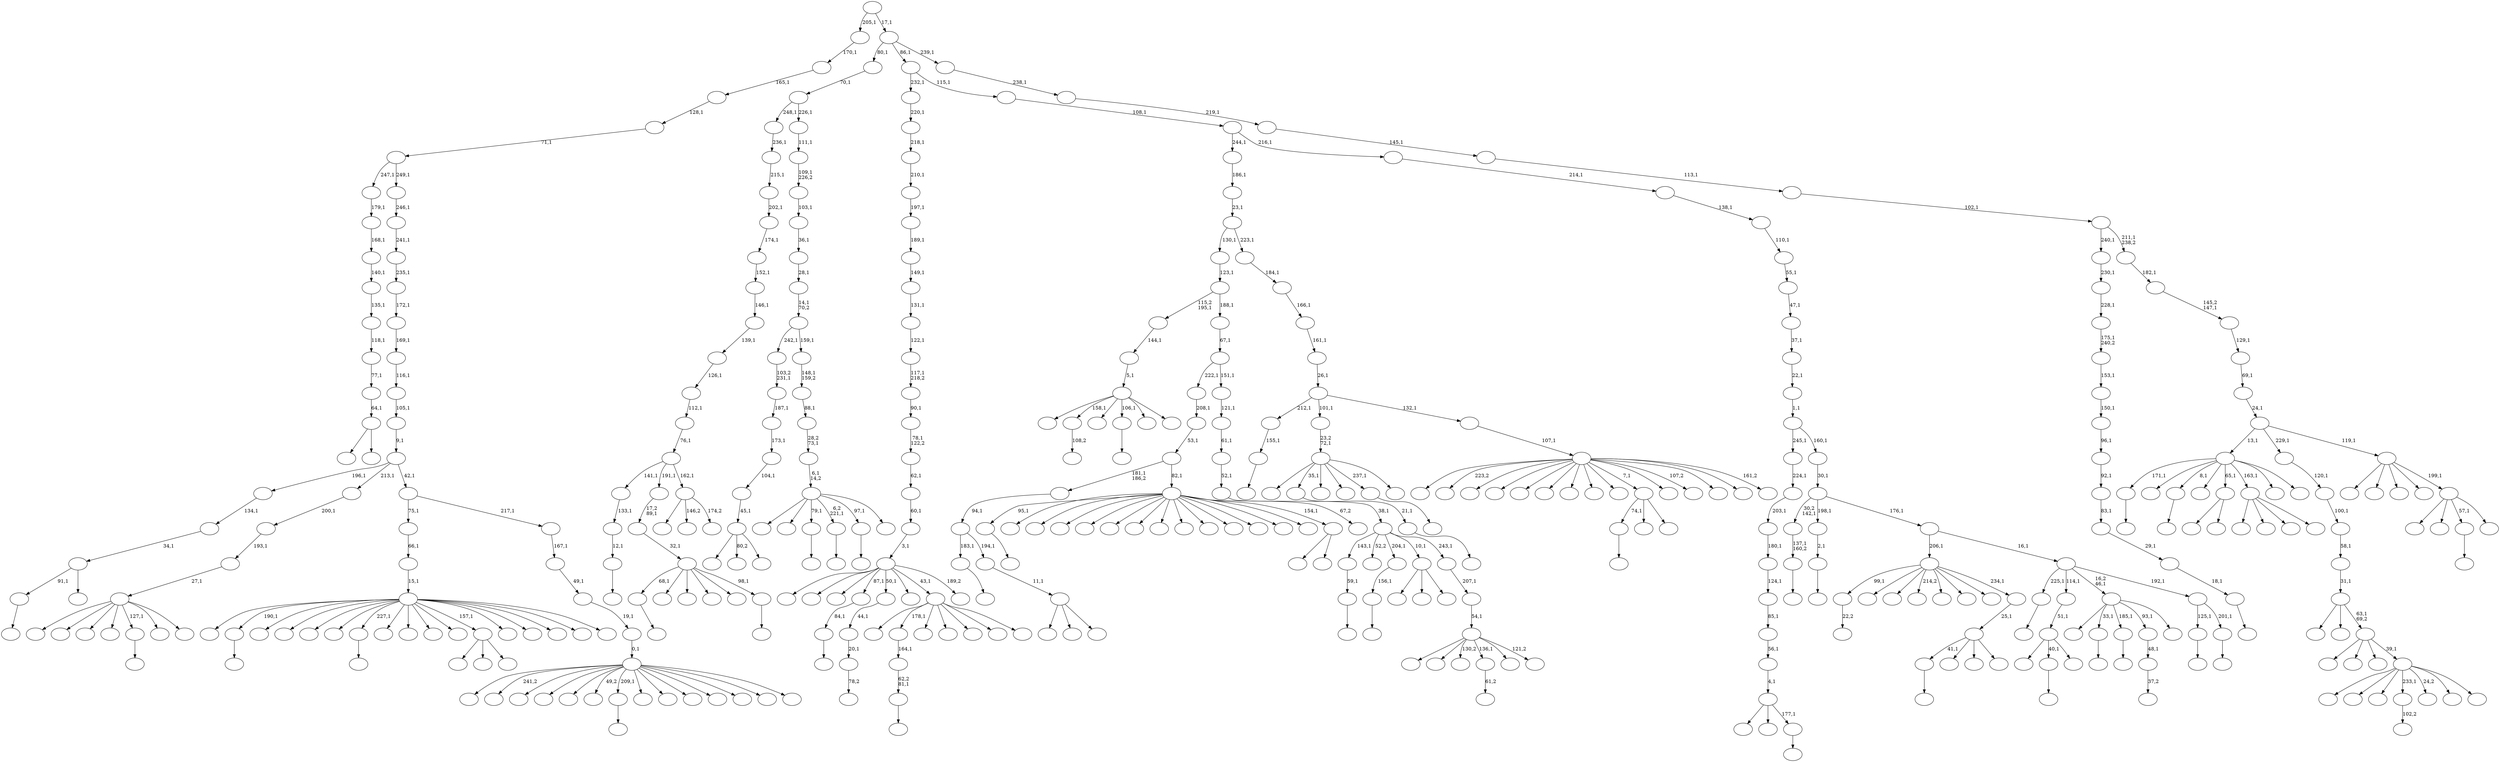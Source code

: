 digraph T {
	450 [label=""]
	449 [label=""]
	448 [label=""]
	447 [label=""]
	446 [label=""]
	445 [label=""]
	444 [label=""]
	443 [label=""]
	442 [label=""]
	441 [label=""]
	440 [label=""]
	439 [label=""]
	438 [label=""]
	437 [label=""]
	436 [label=""]
	435 [label=""]
	434 [label=""]
	433 [label=""]
	432 [label=""]
	431 [label=""]
	430 [label=""]
	429 [label=""]
	428 [label=""]
	427 [label=""]
	426 [label=""]
	425 [label=""]
	424 [label=""]
	423 [label=""]
	422 [label=""]
	421 [label=""]
	420 [label=""]
	419 [label=""]
	418 [label=""]
	417 [label=""]
	416 [label=""]
	415 [label=""]
	414 [label=""]
	413 [label=""]
	412 [label=""]
	411 [label=""]
	410 [label=""]
	409 [label=""]
	408 [label=""]
	407 [label=""]
	406 [label=""]
	405 [label=""]
	404 [label=""]
	403 [label=""]
	402 [label=""]
	401 [label=""]
	400 [label=""]
	399 [label=""]
	398 [label=""]
	397 [label=""]
	396 [label=""]
	395 [label=""]
	394 [label=""]
	393 [label=""]
	392 [label=""]
	391 [label=""]
	390 [label=""]
	389 [label=""]
	388 [label=""]
	387 [label=""]
	386 [label=""]
	385 [label=""]
	384 [label=""]
	383 [label=""]
	382 [label=""]
	381 [label=""]
	380 [label=""]
	379 [label=""]
	378 [label=""]
	377 [label=""]
	376 [label=""]
	375 [label=""]
	374 [label=""]
	373 [label=""]
	372 [label=""]
	371 [label=""]
	370 [label=""]
	369 [label=""]
	368 [label=""]
	367 [label=""]
	366 [label=""]
	365 [label=""]
	364 [label=""]
	363 [label=""]
	362 [label=""]
	361 [label=""]
	360 [label=""]
	359 [label=""]
	358 [label=""]
	357 [label=""]
	356 [label=""]
	355 [label=""]
	354 [label=""]
	353 [label=""]
	352 [label=""]
	351 [label=""]
	350 [label=""]
	349 [label=""]
	348 [label=""]
	347 [label=""]
	346 [label=""]
	345 [label=""]
	344 [label=""]
	343 [label=""]
	342 [label=""]
	341 [label=""]
	340 [label=""]
	339 [label=""]
	338 [label=""]
	337 [label=""]
	336 [label=""]
	335 [label=""]
	334 [label=""]
	333 [label=""]
	332 [label=""]
	331 [label=""]
	330 [label=""]
	329 [label=""]
	328 [label=""]
	327 [label=""]
	326 [label=""]
	325 [label=""]
	324 [label=""]
	323 [label=""]
	322 [label=""]
	321 [label=""]
	320 [label=""]
	319 [label=""]
	318 [label=""]
	317 [label=""]
	316 [label=""]
	315 [label=""]
	314 [label=""]
	313 [label=""]
	312 [label=""]
	311 [label=""]
	310 [label=""]
	309 [label=""]
	308 [label=""]
	307 [label=""]
	306 [label=""]
	305 [label=""]
	304 [label=""]
	303 [label=""]
	302 [label=""]
	301 [label=""]
	300 [label=""]
	299 [label=""]
	298 [label=""]
	297 [label=""]
	296 [label=""]
	295 [label=""]
	294 [label=""]
	293 [label=""]
	292 [label=""]
	291 [label=""]
	290 [label=""]
	289 [label=""]
	288 [label=""]
	287 [label=""]
	286 [label=""]
	285 [label=""]
	284 [label=""]
	283 [label=""]
	282 [label=""]
	281 [label=""]
	280 [label=""]
	279 [label=""]
	278 [label=""]
	277 [label=""]
	276 [label=""]
	275 [label=""]
	274 [label=""]
	273 [label=""]
	272 [label=""]
	271 [label=""]
	270 [label=""]
	269 [label=""]
	268 [label=""]
	267 [label=""]
	266 [label=""]
	265 [label=""]
	264 [label=""]
	263 [label=""]
	262 [label=""]
	261 [label=""]
	260 [label=""]
	259 [label=""]
	258 [label=""]
	257 [label=""]
	256 [label=""]
	255 [label=""]
	254 [label=""]
	253 [label=""]
	252 [label=""]
	251 [label=""]
	250 [label=""]
	249 [label=""]
	248 [label=""]
	247 [label=""]
	246 [label=""]
	245 [label=""]
	244 [label=""]
	243 [label=""]
	242 [label=""]
	241 [label=""]
	240 [label=""]
	239 [label=""]
	238 [label=""]
	237 [label=""]
	236 [label=""]
	235 [label=""]
	234 [label=""]
	233 [label=""]
	232 [label=""]
	231 [label=""]
	230 [label=""]
	229 [label=""]
	228 [label=""]
	227 [label=""]
	226 [label=""]
	225 [label=""]
	224 [label=""]
	223 [label=""]
	222 [label=""]
	221 [label=""]
	220 [label=""]
	219 [label=""]
	218 [label=""]
	217 [label=""]
	216 [label=""]
	215 [label=""]
	214 [label=""]
	213 [label=""]
	212 [label=""]
	211 [label=""]
	210 [label=""]
	209 [label=""]
	208 [label=""]
	207 [label=""]
	206 [label=""]
	205 [label=""]
	204 [label=""]
	203 [label=""]
	202 [label=""]
	201 [label=""]
	200 [label=""]
	199 [label=""]
	198 [label=""]
	197 [label=""]
	196 [label=""]
	195 [label=""]
	194 [label=""]
	193 [label=""]
	192 [label=""]
	191 [label=""]
	190 [label=""]
	189 [label=""]
	188 [label=""]
	187 [label=""]
	186 [label=""]
	185 [label=""]
	184 [label=""]
	183 [label=""]
	182 [label=""]
	181 [label=""]
	180 [label=""]
	179 [label=""]
	178 [label=""]
	177 [label=""]
	176 [label=""]
	175 [label=""]
	174 [label=""]
	173 [label=""]
	172 [label=""]
	171 [label=""]
	170 [label=""]
	169 [label=""]
	168 [label=""]
	167 [label=""]
	166 [label=""]
	165 [label=""]
	164 [label=""]
	163 [label=""]
	162 [label=""]
	161 [label=""]
	160 [label=""]
	159 [label=""]
	158 [label=""]
	157 [label=""]
	156 [label=""]
	155 [label=""]
	154 [label=""]
	153 [label=""]
	152 [label=""]
	151 [label=""]
	150 [label=""]
	149 [label=""]
	148 [label=""]
	147 [label=""]
	146 [label=""]
	145 [label=""]
	144 [label=""]
	143 [label=""]
	142 [label=""]
	141 [label=""]
	140 [label=""]
	139 [label=""]
	138 [label=""]
	137 [label=""]
	136 [label=""]
	135 [label=""]
	134 [label=""]
	133 [label=""]
	132 [label=""]
	131 [label=""]
	130 [label=""]
	129 [label=""]
	128 [label=""]
	127 [label=""]
	126 [label=""]
	125 [label=""]
	124 [label=""]
	123 [label=""]
	122 [label=""]
	121 [label=""]
	120 [label=""]
	119 [label=""]
	118 [label=""]
	117 [label=""]
	116 [label=""]
	115 [label=""]
	114 [label=""]
	113 [label=""]
	112 [label=""]
	111 [label=""]
	110 [label=""]
	109 [label=""]
	108 [label=""]
	107 [label=""]
	106 [label=""]
	105 [label=""]
	104 [label=""]
	103 [label=""]
	102 [label=""]
	101 [label=""]
	100 [label=""]
	99 [label=""]
	98 [label=""]
	97 [label=""]
	96 [label=""]
	95 [label=""]
	94 [label=""]
	93 [label=""]
	92 [label=""]
	91 [label=""]
	90 [label=""]
	89 [label=""]
	88 [label=""]
	87 [label=""]
	86 [label=""]
	85 [label=""]
	84 [label=""]
	83 [label=""]
	82 [label=""]
	81 [label=""]
	80 [label=""]
	79 [label=""]
	78 [label=""]
	77 [label=""]
	76 [label=""]
	75 [label=""]
	74 [label=""]
	73 [label=""]
	72 [label=""]
	71 [label=""]
	70 [label=""]
	69 [label=""]
	68 [label=""]
	67 [label=""]
	66 [label=""]
	65 [label=""]
	64 [label=""]
	63 [label=""]
	62 [label=""]
	61 [label=""]
	60 [label=""]
	59 [label=""]
	58 [label=""]
	57 [label=""]
	56 [label=""]
	55 [label=""]
	54 [label=""]
	53 [label=""]
	52 [label=""]
	51 [label=""]
	50 [label=""]
	49 [label=""]
	48 [label=""]
	47 [label=""]
	46 [label=""]
	45 [label=""]
	44 [label=""]
	43 [label=""]
	42 [label=""]
	41 [label=""]
	40 [label=""]
	39 [label=""]
	38 [label=""]
	37 [label=""]
	36 [label=""]
	35 [label=""]
	34 [label=""]
	33 [label=""]
	32 [label=""]
	31 [label=""]
	30 [label=""]
	29 [label=""]
	28 [label=""]
	27 [label=""]
	26 [label=""]
	25 [label=""]
	24 [label=""]
	23 [label=""]
	22 [label=""]
	21 [label=""]
	20 [label=""]
	19 [label=""]
	18 [label=""]
	17 [label=""]
	16 [label=""]
	15 [label=""]
	14 [label=""]
	13 [label=""]
	12 [label=""]
	11 [label=""]
	10 [label=""]
	9 [label=""]
	8 [label=""]
	7 [label=""]
	6 [label=""]
	5 [label=""]
	4 [label=""]
	3 [label=""]
	2 [label=""]
	1 [label=""]
	0 [label=""]
	444 -> 445 [label=""]
	440 -> 441 [label=""]
	437 -> 438 [label=""]
	435 -> 436 [label=""]
	434 -> 435 [label="137,1\n160,2"]
	432 -> 433 [label=""]
	427 -> 428 [label=""]
	423 -> 424 [label="22,2"]
	416 -> 417 [label=""]
	412 -> 413 [label="108,2"]
	407 -> 408 [label=""]
	406 -> 407 [label="18,1"]
	405 -> 406 [label="29,1"]
	404 -> 405 [label="83,1"]
	403 -> 404 [label="92,1"]
	402 -> 403 [label="96,1"]
	401 -> 402 [label="150,1"]
	400 -> 401 [label="153,1"]
	399 -> 400 [label="175,1\n240,2"]
	398 -> 399 [label="228,1"]
	397 -> 398 [label="230,1"]
	395 -> 396 [label=""]
	387 -> 388 [label=""]
	385 -> 386 [label=""]
	384 -> 385 [label="12,1"]
	383 -> 384 [label="133,1"]
	380 -> 381 [label=""]
	373 -> 374 [label=""]
	367 -> 368 [label=""]
	366 -> 367 [label="62,2\n81,1"]
	365 -> 366 [label="164,1"]
	363 -> 364 [label=""]
	352 -> 353 [label=""]
	349 -> 350 [label=""]
	348 -> 349 [label="84,1"]
	341 -> 342 [label=""]
	334 -> 335 [label=""]
	329 -> 330 [label=""]
	326 -> 327 [label=""]
	325 -> 326 [label="155,1"]
	322 -> 323 [label="78,2"]
	321 -> 322 [label="20,1"]
	320 -> 321 [label="44,1"]
	318 -> 319 [label=""]
	314 -> 315 [label=""]
	313 -> 314 [label="21,1"]
	306 -> 307 [label=""]
	299 -> 300 [label=""]
	294 -> 420 [label=""]
	294 -> 412 [label="158,1"]
	294 -> 409 [label=""]
	294 -> 395 [label="106,1"]
	294 -> 351 [label=""]
	294 -> 295 [label=""]
	293 -> 294 [label="5,1"]
	292 -> 293 [label="144,1"]
	290 -> 291 [label=""]
	279 -> 280 [label=""]
	278 -> 279 [label="2,1"]
	276 -> 277 [label=""]
	274 -> 275 [label=""]
	273 -> 393 [label=""]
	273 -> 301 [label=""]
	273 -> 274 [label="177,1"]
	272 -> 273 [label="4,1"]
	271 -> 272 [label="56,1"]
	270 -> 271 [label="85,1"]
	269 -> 270 [label="124,1"]
	268 -> 269 [label="180,1"]
	267 -> 268 [label="203,1"]
	266 -> 267 [label="224,1"]
	264 -> 265 [label=""]
	263 -> 387 [label="68,1"]
	263 -> 375 [label=""]
	263 -> 369 [label=""]
	263 -> 362 [label=""]
	263 -> 285 [label=""]
	263 -> 264 [label="98,1"]
	262 -> 263 [label="32,1"]
	261 -> 262 [label="17,2\n89,1"]
	259 -> 260 [label=""]
	256 -> 257 [label=""]
	255 -> 256 [label="59,1"]
	248 -> 373 [label="74,1"]
	248 -> 354 [label=""]
	248 -> 249 [label=""]
	245 -> 443 [label=""]
	245 -> 246 [label=""]
	242 -> 416 [label="91,1"]
	242 -> 243 [label=""]
	241 -> 242 [label="34,1"]
	240 -> 241 [label="134,1"]
	237 -> 238 [label="102,2"]
	233 -> 410 [label=""]
	233 -> 302 [label="80,2"]
	233 -> 234 [label=""]
	232 -> 233 [label="45,1"]
	231 -> 232 [label="104,1"]
	230 -> 231 [label="173,1"]
	229 -> 230 [label="187,1"]
	228 -> 229 [label="103,2\n231,1"]
	224 -> 356 [label=""]
	224 -> 287 [label="146,2"]
	224 -> 225 [label="174,2"]
	223 -> 383 [label="141,1"]
	223 -> 261 [label="191,1"]
	223 -> 224 [label="162,1"]
	222 -> 223 [label="76,1"]
	221 -> 222 [label="112,1"]
	220 -> 221 [label="126,1"]
	219 -> 220 [label="139,1"]
	218 -> 219 [label="146,1"]
	217 -> 218 [label="152,1"]
	216 -> 217 [label="174,1"]
	215 -> 216 [label="202,1"]
	214 -> 215 [label="215,1"]
	213 -> 214 [label="236,1"]
	210 -> 442 [label=""]
	210 -> 329 [label="40,1"]
	210 -> 211 [label=""]
	209 -> 210 [label="51,1"]
	206 -> 207 [label="37,2"]
	205 -> 206 [label="48,1"]
	203 -> 449 [label=""]
	203 -> 339 [label=""]
	203 -> 308 [label=""]
	203 -> 204 [label=""]
	196 -> 358 [label=""]
	196 -> 244 [label=""]
	196 -> 197 [label=""]
	191 -> 192 [label=""]
	190 -> 191 [label="156,1"]
	188 -> 189 [label=""]
	179 -> 334 [label="41,1"]
	179 -> 305 [label=""]
	179 -> 288 [label=""]
	179 -> 180 [label=""]
	178 -> 179 [label="25,1"]
	177 -> 423 [label="99,1"]
	177 -> 418 [label=""]
	177 -> 392 [label=""]
	177 -> 357 [label="214,2"]
	177 -> 344 [label=""]
	177 -> 282 [label=""]
	177 -> 227 [label=""]
	177 -> 178 [label="234,1"]
	170 -> 371 [label=""]
	170 -> 324 [label=""]
	170 -> 171 [label=""]
	168 -> 391 [label=""]
	168 -> 313 [label="35,1"]
	168 -> 284 [label=""]
	168 -> 251 [label=""]
	168 -> 188 [label="237,1"]
	168 -> 169 [label=""]
	167 -> 168 [label="23,2\n72,1"]
	165 -> 166 [label=""]
	163 -> 437 [label="171,1"]
	163 -> 309 [label=""]
	163 -> 290 [label="8,1"]
	163 -> 250 [label=""]
	163 -> 245 [label="65,1"]
	163 -> 203 [label="163,1"]
	163 -> 181 [label=""]
	163 -> 164 [label=""]
	160 -> 340 [label=""]
	160 -> 161 [label=""]
	158 -> 429 [label=""]
	158 -> 421 [label=""]
	158 -> 370 [label=""]
	158 -> 310 [label=""]
	158 -> 299 [label="127,1"]
	158 -> 297 [label=""]
	158 -> 159 [label=""]
	157 -> 158 [label="27,1"]
	156 -> 157 [label="193,1"]
	155 -> 156 [label="200,1"]
	151 -> 152 [label="61,2"]
	149 -> 414 [label=""]
	149 -> 377 [label=""]
	149 -> 150 [label=""]
	148 -> 149 [label="11,1"]
	147 -> 341 [label="183,1"]
	147 -> 148 [label="194,1"]
	146 -> 147 [label="94,1"]
	144 -> 425 [label=""]
	144 -> 380 [label="190,1"]
	144 -> 359 [label=""]
	144 -> 337 [label=""]
	144 -> 328 [label=""]
	144 -> 289 [label=""]
	144 -> 259 [label="227,1"]
	144 -> 247 [label=""]
	144 -> 236 [label=""]
	144 -> 235 [label=""]
	144 -> 202 [label=""]
	144 -> 196 [label="157,1"]
	144 -> 185 [label=""]
	144 -> 184 [label=""]
	144 -> 154 [label=""]
	144 -> 153 [label=""]
	144 -> 145 [label=""]
	143 -> 144 [label="15,1"]
	142 -> 143 [label="66,1"]
	140 -> 446 [label=""]
	140 -> 440 [label="33,1"]
	140 -> 306 [label="185,1"]
	140 -> 205 [label="93,1"]
	140 -> 141 [label=""]
	138 -> 378 [label=""]
	138 -> 139 [label=""]
	137 -> 138 [label="64,1"]
	136 -> 137 [label="77,1"]
	135 -> 136 [label="118,1"]
	134 -> 135 [label="135,1"]
	133 -> 134 [label="140,1"]
	132 -> 133 [label="168,1"]
	131 -> 132 [label="179,1"]
	128 -> 390 [label=""]
	128 -> 365 [label="178,1"]
	128 -> 338 [label=""]
	128 -> 316 [label=""]
	128 -> 226 [label=""]
	128 -> 199 [label=""]
	128 -> 129 [label=""]
	126 -> 450 [label=""]
	126 -> 448 [label=""]
	126 -> 444 [label="79,1"]
	126 -> 432 [label="6,2\n221,1"]
	126 -> 363 [label="97,1"]
	126 -> 127 [label=""]
	125 -> 126 [label="6,1\n14,2"]
	124 -> 125 [label="28,2\n73,1"]
	123 -> 124 [label="88,1"]
	122 -> 123 [label="148,1\n159,2"]
	121 -> 228 [label="242,1"]
	121 -> 122 [label="159,1"]
	120 -> 121 [label="14,1\n70,2"]
	119 -> 120 [label="28,1"]
	118 -> 119 [label="36,1"]
	117 -> 118 [label="103,1"]
	116 -> 117 [label="109,1\n226,2"]
	115 -> 116 [label="111,1"]
	114 -> 213 [label="248,1"]
	114 -> 115 [label="226,1"]
	113 -> 114 [label="70,1"]
	111 -> 430 [label=""]
	111 -> 419 [label="241,2"]
	111 -> 389 [label=""]
	111 -> 361 [label=""]
	111 -> 346 [label=""]
	111 -> 333 [label="49,2"]
	111 -> 318 [label="209,1"]
	111 -> 298 [label=""]
	111 -> 283 [label=""]
	111 -> 186 [label=""]
	111 -> 183 [label=""]
	111 -> 176 [label=""]
	111 -> 173 [label=""]
	111 -> 112 [label=""]
	110 -> 111 [label="0,1"]
	109 -> 110 [label="19,1"]
	108 -> 109 [label="49,1"]
	107 -> 108 [label="167,1"]
	106 -> 142 [label="75,1"]
	106 -> 107 [label="217,1"]
	105 -> 240 [label="196,1"]
	105 -> 155 [label="213,1"]
	105 -> 106 [label="42,1"]
	104 -> 105 [label="9,1"]
	103 -> 104 [label="105,1"]
	102 -> 103 [label="116,1"]
	101 -> 102 [label="169,1"]
	100 -> 101 [label="172,1"]
	99 -> 100 [label="235,1"]
	98 -> 99 [label="241,1"]
	97 -> 98 [label="246,1"]
	96 -> 131 [label="247,1"]
	96 -> 97 [label="249,1"]
	95 -> 96 [label="71,1"]
	94 -> 95 [label="128,1"]
	93 -> 94 [label="165,1"]
	92 -> 93 [label="170,1"]
	90 -> 427 [label="95,1"]
	90 -> 422 [label=""]
	90 -> 355 [label=""]
	90 -> 336 [label=""]
	90 -> 332 [label=""]
	90 -> 312 [label=""]
	90 -> 286 [label=""]
	90 -> 253 [label=""]
	90 -> 252 [label=""]
	90 -> 200 [label=""]
	90 -> 187 [label=""]
	90 -> 175 [label=""]
	90 -> 174 [label=""]
	90 -> 172 [label=""]
	90 -> 160 [label="154,1"]
	90 -> 91 [label="67,2"]
	89 -> 146 [label="181,1\n186,2"]
	89 -> 90 [label="82,1"]
	88 -> 89 [label="53,1"]
	87 -> 88 [label="208,1"]
	84 -> 311 [label=""]
	84 -> 198 [label=""]
	84 -> 182 [label="130,2"]
	84 -> 151 [label="136,1"]
	84 -> 130 [label=""]
	84 -> 85 [label="121,2"]
	83 -> 84 [label="54,1"]
	82 -> 83 [label="207,1"]
	81 -> 255 [label="143,1"]
	81 -> 254 [label="52,2"]
	81 -> 190 [label="204,1"]
	81 -> 170 [label="10,1"]
	81 -> 82 [label="243,1"]
	80 -> 81 [label="38,1"]
	79 -> 80 [label="52,1"]
	78 -> 79 [label="61,1"]
	77 -> 78 [label="121,1"]
	76 -> 87 [label="222,1"]
	76 -> 77 [label="151,1"]
	75 -> 76 [label="67,1"]
	74 -> 292 [label="115,2\n195,1"]
	74 -> 75 [label="188,1"]
	73 -> 74 [label="123,1"]
	71 -> 447 [label=""]
	71 -> 439 [label="223,2"]
	71 -> 426 [label=""]
	71 -> 415 [label=""]
	71 -> 411 [label=""]
	71 -> 379 [label=""]
	71 -> 304 [label=""]
	71 -> 303 [label=""]
	71 -> 296 [label=""]
	71 -> 248 [label="7,1"]
	71 -> 201 [label=""]
	71 -> 195 [label="107,2"]
	71 -> 193 [label=""]
	71 -> 86 [label=""]
	71 -> 72 [label="161,2"]
	70 -> 71 [label="107,1"]
	69 -> 325 [label="212,1"]
	69 -> 167 [label="101,1"]
	69 -> 70 [label="132,1"]
	68 -> 69 [label="26,1"]
	67 -> 68 [label="161,1"]
	66 -> 67 [label="166,1"]
	65 -> 66 [label="184,1"]
	64 -> 73 [label="130,1"]
	64 -> 65 [label="223,1"]
	63 -> 64 [label="23,1"]
	62 -> 63 [label="186,1"]
	60 -> 431 [label=""]
	60 -> 382 [label=""]
	60 -> 360 [label=""]
	60 -> 348 [label="87,1"]
	60 -> 320 [label="50,1"]
	60 -> 194 [label=""]
	60 -> 128 [label="43,1"]
	60 -> 61 [label="189,2"]
	59 -> 60 [label="3,1"]
	58 -> 59 [label="60,1"]
	57 -> 58 [label="62,1"]
	56 -> 57 [label="78,1\n122,2"]
	55 -> 56 [label="90,1"]
	54 -> 55 [label="117,1\n218,2"]
	53 -> 54 [label="122,1"]
	52 -> 53 [label="131,1"]
	51 -> 52 [label="149,1"]
	50 -> 51 [label="189,1"]
	49 -> 50 [label="197,1"]
	48 -> 49 [label="210,1"]
	47 -> 48 [label="218,1"]
	46 -> 47 [label="220,1"]
	44 -> 376 [label=""]
	44 -> 343 [label=""]
	44 -> 281 [label=""]
	44 -> 237 [label="233,1"]
	44 -> 212 [label="24,2"]
	44 -> 162 [label=""]
	44 -> 45 [label=""]
	43 -> 347 [label=""]
	43 -> 345 [label=""]
	43 -> 208 [label=""]
	43 -> 44 [label="39,1"]
	42 -> 372 [label=""]
	42 -> 331 [label=""]
	42 -> 43 [label="63,1\n69,2"]
	41 -> 42 [label="31,1"]
	40 -> 41 [label="58,1"]
	39 -> 40 [label="100,1"]
	38 -> 39 [label="120,1"]
	34 -> 35 [label=""]
	33 -> 352 [label="125,1"]
	33 -> 34 [label="201,1"]
	32 -> 276 [label="225,1"]
	32 -> 209 [label="114,1"]
	32 -> 140 [label="16,2\n46,1"]
	32 -> 33 [label="192,1"]
	31 -> 177 [label="206,1"]
	31 -> 32 [label="16,1"]
	30 -> 434 [label="30,2\n142,1"]
	30 -> 278 [label="198,1"]
	30 -> 31 [label="176,1"]
	29 -> 30 [label="30,1"]
	28 -> 266 [label="245,1"]
	28 -> 29 [label="160,1"]
	27 -> 28 [label="1,1"]
	26 -> 27 [label="22,1"]
	25 -> 26 [label="37,1"]
	24 -> 25 [label="47,1"]
	23 -> 24 [label="55,1"]
	22 -> 23 [label="110,1"]
	21 -> 22 [label="138,1"]
	20 -> 21 [label="214,1"]
	19 -> 62 [label="244,1"]
	19 -> 20 [label="216,1"]
	18 -> 19 [label="108,1"]
	17 -> 46 [label="232,1"]
	17 -> 18 [label="115,1"]
	15 -> 258 [label=""]
	15 -> 239 [label=""]
	15 -> 165 [label="57,1"]
	15 -> 16 [label=""]
	14 -> 394 [label=""]
	14 -> 317 [label=""]
	14 -> 37 [label=""]
	14 -> 36 [label=""]
	14 -> 15 [label="199,1"]
	13 -> 163 [label="13,1"]
	13 -> 38 [label="229,1"]
	13 -> 14 [label="119,1"]
	12 -> 13 [label="24,1"]
	11 -> 12 [label="69,1"]
	10 -> 11 [label="129,1"]
	9 -> 10 [label="145,2\n147,1"]
	8 -> 9 [label="182,1"]
	7 -> 397 [label="240,1"]
	7 -> 8 [label="211,1\n238,2"]
	6 -> 7 [label="102,1"]
	5 -> 6 [label="113,1"]
	4 -> 5 [label="145,1"]
	3 -> 4 [label="219,1"]
	2 -> 3 [label="238,1"]
	1 -> 113 [label="80,1"]
	1 -> 17 [label="86,1"]
	1 -> 2 [label="239,1"]
	0 -> 92 [label="205,1"]
	0 -> 1 [label="17,1"]
}
